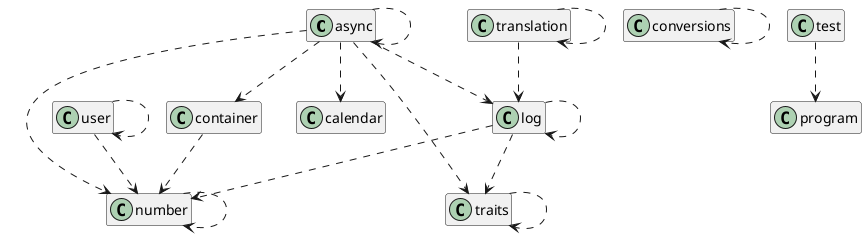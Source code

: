 @startuml
hide empty members
async ..> async
async ..> calendar
async ..> container
async ..> log
async ..> number
async ..> traits
container ..> number
conversions ..> conversions
log ..> log
log ..> number
log ..> traits
number ..> number
test ..> program
traits ..> traits
translation ..> log
translation ..> translation
user ..> number
user ..> user
@enduml
